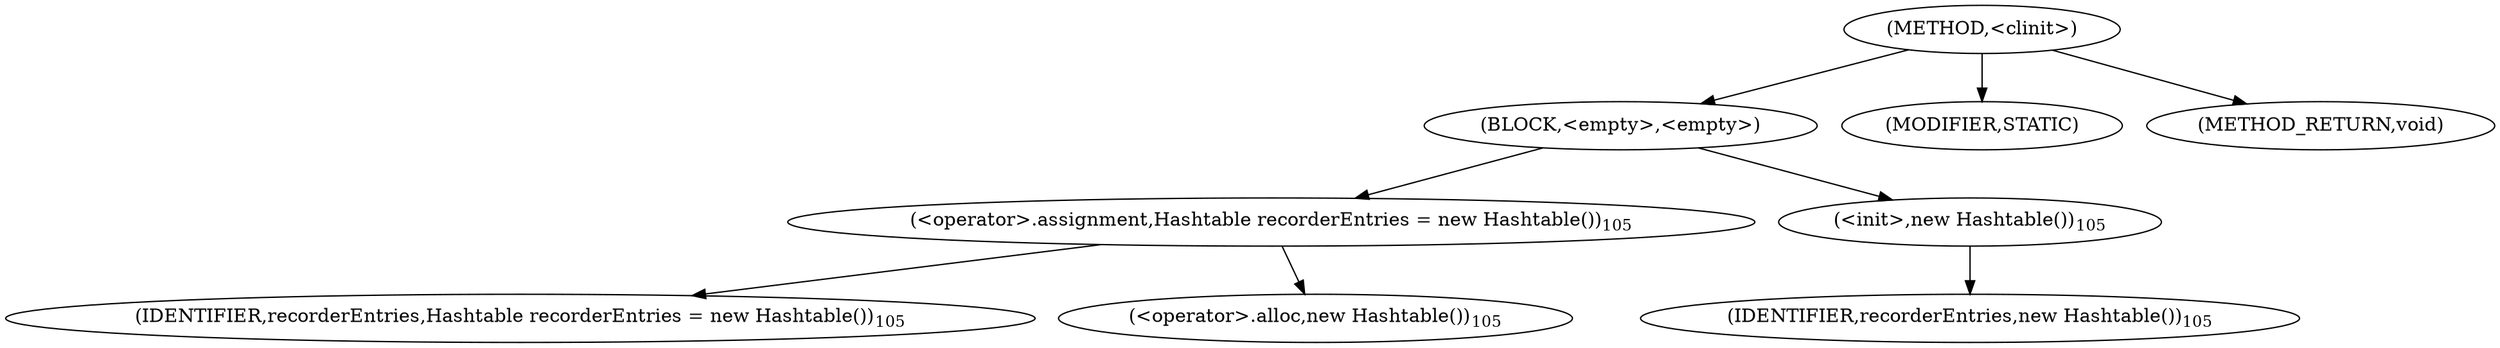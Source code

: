 digraph "&lt;clinit&gt;" {  
"441" [label = <(METHOD,&lt;clinit&gt;)> ]
"442" [label = <(BLOCK,&lt;empty&gt;,&lt;empty&gt;)> ]
"443" [label = <(&lt;operator&gt;.assignment,Hashtable recorderEntries = new Hashtable())<SUB>105</SUB>> ]
"444" [label = <(IDENTIFIER,recorderEntries,Hashtable recorderEntries = new Hashtable())<SUB>105</SUB>> ]
"445" [label = <(&lt;operator&gt;.alloc,new Hashtable())<SUB>105</SUB>> ]
"446" [label = <(&lt;init&gt;,new Hashtable())<SUB>105</SUB>> ]
"3" [label = <(IDENTIFIER,recorderEntries,new Hashtable())<SUB>105</SUB>> ]
"447" [label = <(MODIFIER,STATIC)> ]
"448" [label = <(METHOD_RETURN,void)> ]
  "441" -> "442" 
  "441" -> "447" 
  "441" -> "448" 
  "442" -> "443" 
  "442" -> "446" 
  "443" -> "444" 
  "443" -> "445" 
  "446" -> "3" 
}
